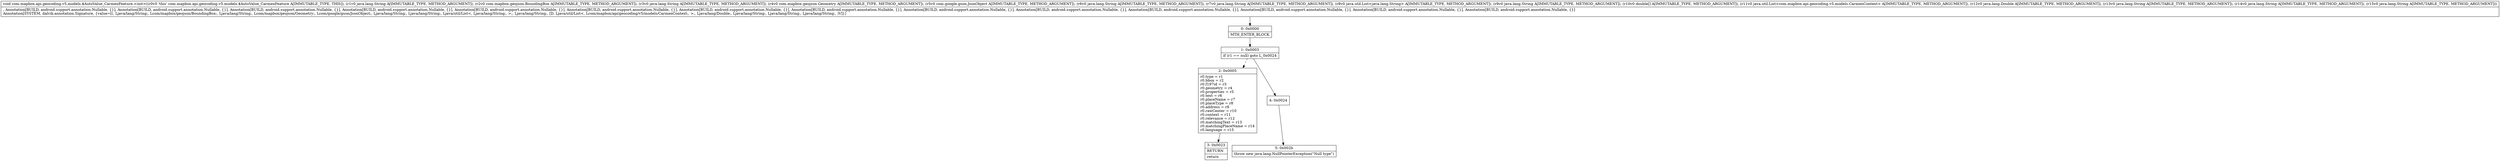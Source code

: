 digraph "CFG forcom.mapbox.api.geocoding.v5.models.$AutoValue_CarmenFeature.\<init\>(Ljava\/lang\/String;Lcom\/mapbox\/geojson\/BoundingBox;Ljava\/lang\/String;Lcom\/mapbox\/geojson\/Geometry;Lcom\/google\/gson\/JsonObject;Ljava\/lang\/String;Ljava\/lang\/String;Ljava\/util\/List;Ljava\/lang\/String;[DLjava\/util\/List;Ljava\/lang\/Double;Ljava\/lang\/String;Ljava\/lang\/String;Ljava\/lang\/String;)V" {
Node_0 [shape=record,label="{0\:\ 0x0000|MTH_ENTER_BLOCK\l}"];
Node_1 [shape=record,label="{1\:\ 0x0003|if (r1 == null) goto L_0x0024\l}"];
Node_2 [shape=record,label="{2\:\ 0x0005|r0.type = r1\lr0.bbox = r2\lr0.f197id = r3\lr0.geometry = r4\lr0.properties = r5\lr0.text = r6\lr0.placeName = r7\lr0.placeType = r8\lr0.address = r9\lr0.rawCenter = r10\lr0.context = r11\lr0.relevance = r12\lr0.matchingText = r13\lr0.matchingPlaceName = r14\lr0.language = r15\l}"];
Node_3 [shape=record,label="{3\:\ 0x0023|RETURN\l|return\l}"];
Node_4 [shape=record,label="{4\:\ 0x0024}"];
Node_5 [shape=record,label="{5\:\ 0x002b|throw new java.lang.NullPointerException(\"Null type\")\l}"];
MethodNode[shape=record,label="{void com.mapbox.api.geocoding.v5.models.$AutoValue_CarmenFeature.\<init\>((r0v0 'this' com.mapbox.api.geocoding.v5.models.$AutoValue_CarmenFeature A[IMMUTABLE_TYPE, THIS]), (r1v0 java.lang.String A[IMMUTABLE_TYPE, METHOD_ARGUMENT]), (r2v0 com.mapbox.geojson.BoundingBox A[IMMUTABLE_TYPE, METHOD_ARGUMENT]), (r3v0 java.lang.String A[IMMUTABLE_TYPE, METHOD_ARGUMENT]), (r4v0 com.mapbox.geojson.Geometry A[IMMUTABLE_TYPE, METHOD_ARGUMENT]), (r5v0 com.google.gson.JsonObject A[IMMUTABLE_TYPE, METHOD_ARGUMENT]), (r6v0 java.lang.String A[IMMUTABLE_TYPE, METHOD_ARGUMENT]), (r7v0 java.lang.String A[IMMUTABLE_TYPE, METHOD_ARGUMENT]), (r8v0 java.util.List\<java.lang.String\> A[IMMUTABLE_TYPE, METHOD_ARGUMENT]), (r9v0 java.lang.String A[IMMUTABLE_TYPE, METHOD_ARGUMENT]), (r10v0 double[] A[IMMUTABLE_TYPE, METHOD_ARGUMENT]), (r11v0 java.util.List\<com.mapbox.api.geocoding.v5.models.CarmenContext\> A[IMMUTABLE_TYPE, METHOD_ARGUMENT]), (r12v0 java.lang.Double A[IMMUTABLE_TYPE, METHOD_ARGUMENT]), (r13v0 java.lang.String A[IMMUTABLE_TYPE, METHOD_ARGUMENT]), (r14v0 java.lang.String A[IMMUTABLE_TYPE, METHOD_ARGUMENT]), (r15v0 java.lang.String A[IMMUTABLE_TYPE, METHOD_ARGUMENT]))  | , Annotation[BUILD, android.support.annotation.Nullable, \{\}], Annotation[BUILD, android.support.annotation.Nullable, \{\}], Annotation[BUILD, android.support.annotation.Nullable, \{\}], Annotation[BUILD, android.support.annotation.Nullable, \{\}], Annotation[BUILD, android.support.annotation.Nullable, \{\}], Annotation[BUILD, android.support.annotation.Nullable, \{\}], Annotation[BUILD, android.support.annotation.Nullable, \{\}], Annotation[BUILD, android.support.annotation.Nullable, \{\}], Annotation[BUILD, android.support.annotation.Nullable, \{\}], Annotation[BUILD, android.support.annotation.Nullable, \{\}], Annotation[BUILD, android.support.annotation.Nullable, \{\}], Annotation[BUILD, android.support.annotation.Nullable, \{\}], Annotation[BUILD, android.support.annotation.Nullable, \{\}], Annotation[BUILD, android.support.annotation.Nullable, \{\}]\lAnnotation[SYSTEM, dalvik.annotation.Signature, \{value=[(, Ljava\/lang\/String;, Lcom\/mapbox\/geojson\/BoundingBox;, Ljava\/lang\/String;, Lcom\/mapbox\/geojson\/Geometry;, Lcom\/google\/gson\/JsonObject;, Ljava\/lang\/String;, Ljava\/lang\/String;, Ljava\/util\/List\<, Ljava\/lang\/String;, \>;, Ljava\/lang\/String;, [D, Ljava\/util\/List\<, Lcom\/mapbox\/api\/geocoding\/v5\/models\/CarmenContext;, \>;, Ljava\/lang\/Double;, Ljava\/lang\/String;, Ljava\/lang\/String;, Ljava\/lang\/String;, )V]\}]\l}"];
MethodNode -> Node_0;
Node_0 -> Node_1;
Node_1 -> Node_2[style=dashed];
Node_1 -> Node_4;
Node_2 -> Node_3;
Node_4 -> Node_5;
}

